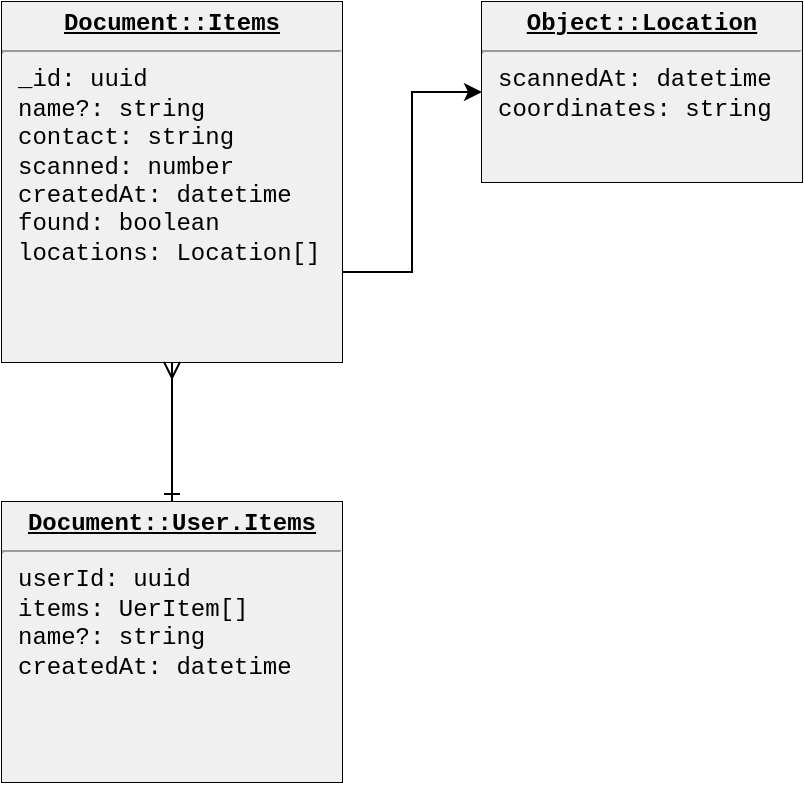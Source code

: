 <mxfile>
    <diagram name="Page-1" id="2ca16b54-16f6-2749-3443-fa8db7711227">
        <mxGraphModel dx="852" dy="696" grid="1" gridSize="10" guides="1" tooltips="1" connect="1" arrows="1" fold="1" page="1" pageScale="1" pageWidth="1100" pageHeight="850" background="none" math="0" shadow="0">
            <root>
                <mxCell id="0"/>
                <mxCell id="1" parent="0"/>
                <mxCell id="fCAyC6eICyOKbPYqp32g-8" value="&lt;p style=&quot;margin:0px;margin-top:4px;text-align:center;text-decoration:underline;&quot;&gt;&lt;b&gt;Object::Location&lt;/b&gt;&lt;/p&gt;&lt;hr&gt;&lt;p style=&quot;margin:0px;margin-left:8px;&quot;&gt;scannedAt: datetime&lt;br&gt;coordinates: string&lt;/p&gt;" style="verticalAlign=top;align=left;overflow=fill;fontSize=12;fontFamily=Courier New;html=1;fontColor=#000000;fillColor=default;labelBackgroundColor=#F0F0F0;" parent="1" vertex="1">
                    <mxGeometry x="320" y="80" width="160" height="90" as="geometry"/>
                </mxCell>
                <mxCell id="fCAyC6eICyOKbPYqp32g-14" style="edgeStyle=orthogonalEdgeStyle;rounded=0;orthogonalLoop=1;jettySize=auto;html=1;exitX=1;exitY=0.75;exitDx=0;exitDy=0;fontFamily=Courier New;fontSize=12;fontColor=#000000;" parent="1" source="fCAyC6eICyOKbPYqp32g-11" target="fCAyC6eICyOKbPYqp32g-8" edge="1">
                    <mxGeometry relative="1" as="geometry"/>
                </mxCell>
                <mxCell id="fCAyC6eICyOKbPYqp32g-11" value="&lt;p style=&quot;margin:0px;margin-top:4px;text-align:center;text-decoration:underline;&quot;&gt;&lt;b&gt;Document::Items&lt;/b&gt;&lt;/p&gt;&lt;hr&gt;&lt;p style=&quot;margin:0px;margin-left:8px;&quot;&gt;_id: uuid&lt;br&gt;&lt;/p&gt;&lt;p style=&quot;margin:0px;margin-left:8px;&quot;&gt;name?: string&lt;/p&gt;&lt;p style=&quot;margin:0px;margin-left:8px;&quot;&gt;contact: string&lt;/p&gt;&lt;p style=&quot;margin:0px;margin-left:8px;&quot;&gt;scanned: number&lt;/p&gt;&lt;p style=&quot;margin:0px;margin-left:8px;&quot;&gt;createdAt: datetime&lt;/p&gt;&lt;p style=&quot;margin:0px;margin-left:8px;&quot;&gt;found: boolean&lt;/p&gt;&lt;p style=&quot;margin:0px;margin-left:8px;&quot;&gt;locations: Location[]&lt;/p&gt;" style="verticalAlign=top;align=left;overflow=fill;fontSize=12;fontFamily=Courier New;html=1;labelBackgroundColor=#F0F0F0;fontColor=#000000;fillColor=default;" parent="1" vertex="1">
                    <mxGeometry x="80" y="80" width="170" height="180" as="geometry"/>
                </mxCell>
                <mxCell id="fCAyC6eICyOKbPYqp32g-18" style="edgeStyle=orthogonalEdgeStyle;rounded=0;orthogonalLoop=1;jettySize=auto;html=1;exitX=0.5;exitY=0;exitDx=0;exitDy=0;entryX=0.5;entryY=1;entryDx=0;entryDy=0;fontFamily=Courier New;fontSize=12;fontColor=#000000;startArrow=ERone;startFill=0;endArrow=ERmany;endFill=0;" parent="1" source="fCAyC6eICyOKbPYqp32g-16" target="fCAyC6eICyOKbPYqp32g-11" edge="1">
                    <mxGeometry relative="1" as="geometry"/>
                </mxCell>
                <mxCell id="fCAyC6eICyOKbPYqp32g-16" value="&lt;p style=&quot;margin: 0px ; margin-top: 4px ; text-align: center ; text-decoration: underline&quot;&gt;&lt;b&gt;Document::User.Items&lt;/b&gt;&lt;/p&gt;&lt;hr&gt;&lt;p style=&quot;margin: 0px ; margin-left: 8px&quot;&gt;userId: uuid&lt;br&gt;items: UerItem[]&lt;/p&gt;&lt;p style=&quot;margin: 0px ; margin-left: 8px&quot;&gt;name?: string&lt;/p&gt;&lt;p style=&quot;margin: 0px ; margin-left: 8px&quot;&gt;createdAt: datetime&lt;/p&gt;&lt;p style=&quot;margin: 0px ; margin-left: 8px&quot;&gt;&lt;br&gt;&lt;/p&gt;" style="verticalAlign=top;align=left;overflow=fill;fontSize=12;fontFamily=Courier New;html=1;fontColor=#000000;fillColor=default;labelBackgroundColor=#F0F0F0;" parent="1" vertex="1">
                    <mxGeometry x="80" y="330" width="170" height="140" as="geometry"/>
                </mxCell>
            </root>
        </mxGraphModel>
    </diagram>
</mxfile>